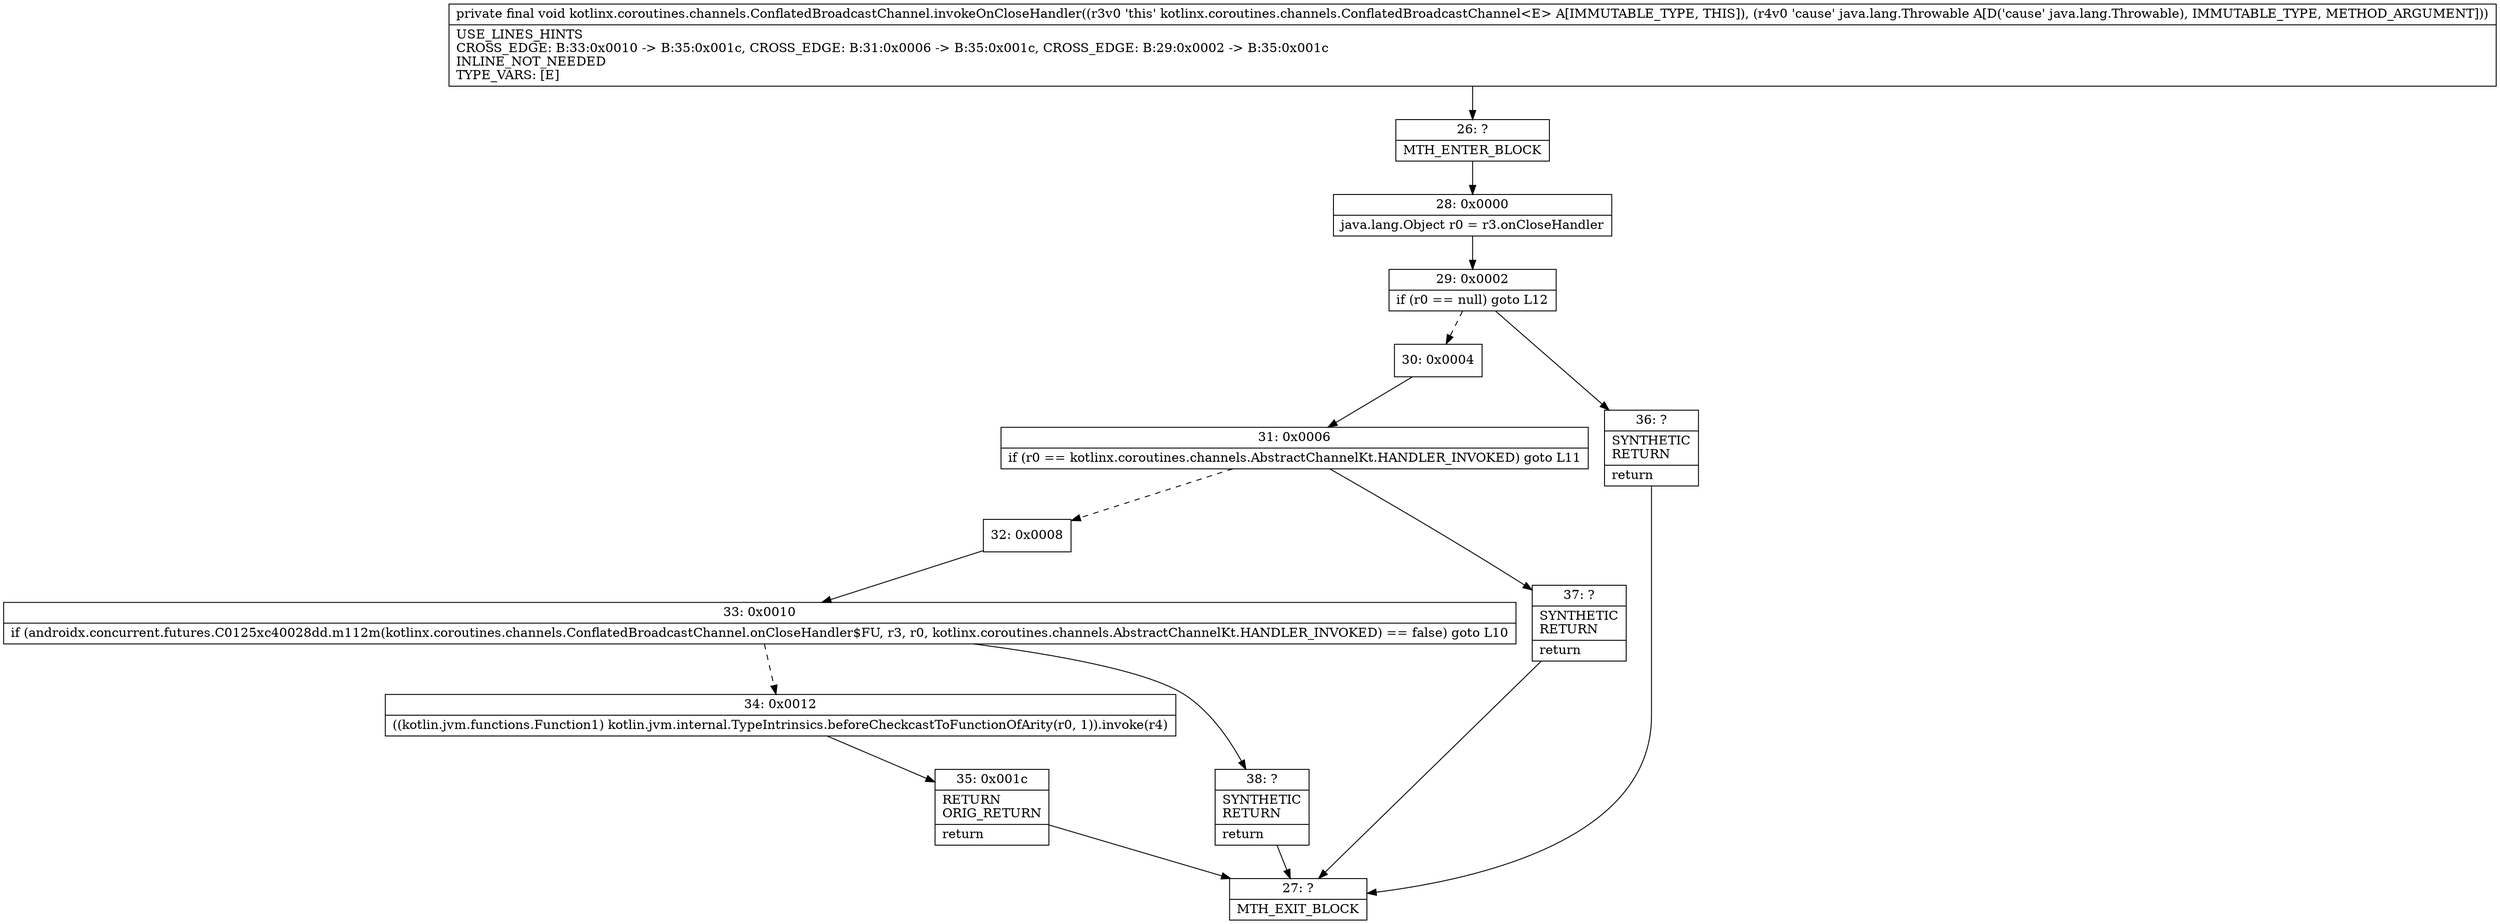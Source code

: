 digraph "CFG forkotlinx.coroutines.channels.ConflatedBroadcastChannel.invokeOnCloseHandler(Ljava\/lang\/Throwable;)V" {
Node_26 [shape=record,label="{26\:\ ?|MTH_ENTER_BLOCK\l}"];
Node_28 [shape=record,label="{28\:\ 0x0000|java.lang.Object r0 = r3.onCloseHandler\l}"];
Node_29 [shape=record,label="{29\:\ 0x0002|if (r0 == null) goto L12\l}"];
Node_30 [shape=record,label="{30\:\ 0x0004}"];
Node_31 [shape=record,label="{31\:\ 0x0006|if (r0 == kotlinx.coroutines.channels.AbstractChannelKt.HANDLER_INVOKED) goto L11\l}"];
Node_32 [shape=record,label="{32\:\ 0x0008}"];
Node_33 [shape=record,label="{33\:\ 0x0010|if (androidx.concurrent.futures.C0125xc40028dd.m112m(kotlinx.coroutines.channels.ConflatedBroadcastChannel.onCloseHandler$FU, r3, r0, kotlinx.coroutines.channels.AbstractChannelKt.HANDLER_INVOKED) == false) goto L10\l}"];
Node_34 [shape=record,label="{34\:\ 0x0012|((kotlin.jvm.functions.Function1) kotlin.jvm.internal.TypeIntrinsics.beforeCheckcastToFunctionOfArity(r0, 1)).invoke(r4)\l}"];
Node_35 [shape=record,label="{35\:\ 0x001c|RETURN\lORIG_RETURN\l|return\l}"];
Node_27 [shape=record,label="{27\:\ ?|MTH_EXIT_BLOCK\l}"];
Node_38 [shape=record,label="{38\:\ ?|SYNTHETIC\lRETURN\l|return\l}"];
Node_37 [shape=record,label="{37\:\ ?|SYNTHETIC\lRETURN\l|return\l}"];
Node_36 [shape=record,label="{36\:\ ?|SYNTHETIC\lRETURN\l|return\l}"];
MethodNode[shape=record,label="{private final void kotlinx.coroutines.channels.ConflatedBroadcastChannel.invokeOnCloseHandler((r3v0 'this' kotlinx.coroutines.channels.ConflatedBroadcastChannel\<E\> A[IMMUTABLE_TYPE, THIS]), (r4v0 'cause' java.lang.Throwable A[D('cause' java.lang.Throwable), IMMUTABLE_TYPE, METHOD_ARGUMENT]))  | USE_LINES_HINTS\lCROSS_EDGE: B:33:0x0010 \-\> B:35:0x001c, CROSS_EDGE: B:31:0x0006 \-\> B:35:0x001c, CROSS_EDGE: B:29:0x0002 \-\> B:35:0x001c\lINLINE_NOT_NEEDED\lTYPE_VARS: [E]\l}"];
MethodNode -> Node_26;Node_26 -> Node_28;
Node_28 -> Node_29;
Node_29 -> Node_30[style=dashed];
Node_29 -> Node_36;
Node_30 -> Node_31;
Node_31 -> Node_32[style=dashed];
Node_31 -> Node_37;
Node_32 -> Node_33;
Node_33 -> Node_34[style=dashed];
Node_33 -> Node_38;
Node_34 -> Node_35;
Node_35 -> Node_27;
Node_38 -> Node_27;
Node_37 -> Node_27;
Node_36 -> Node_27;
}

